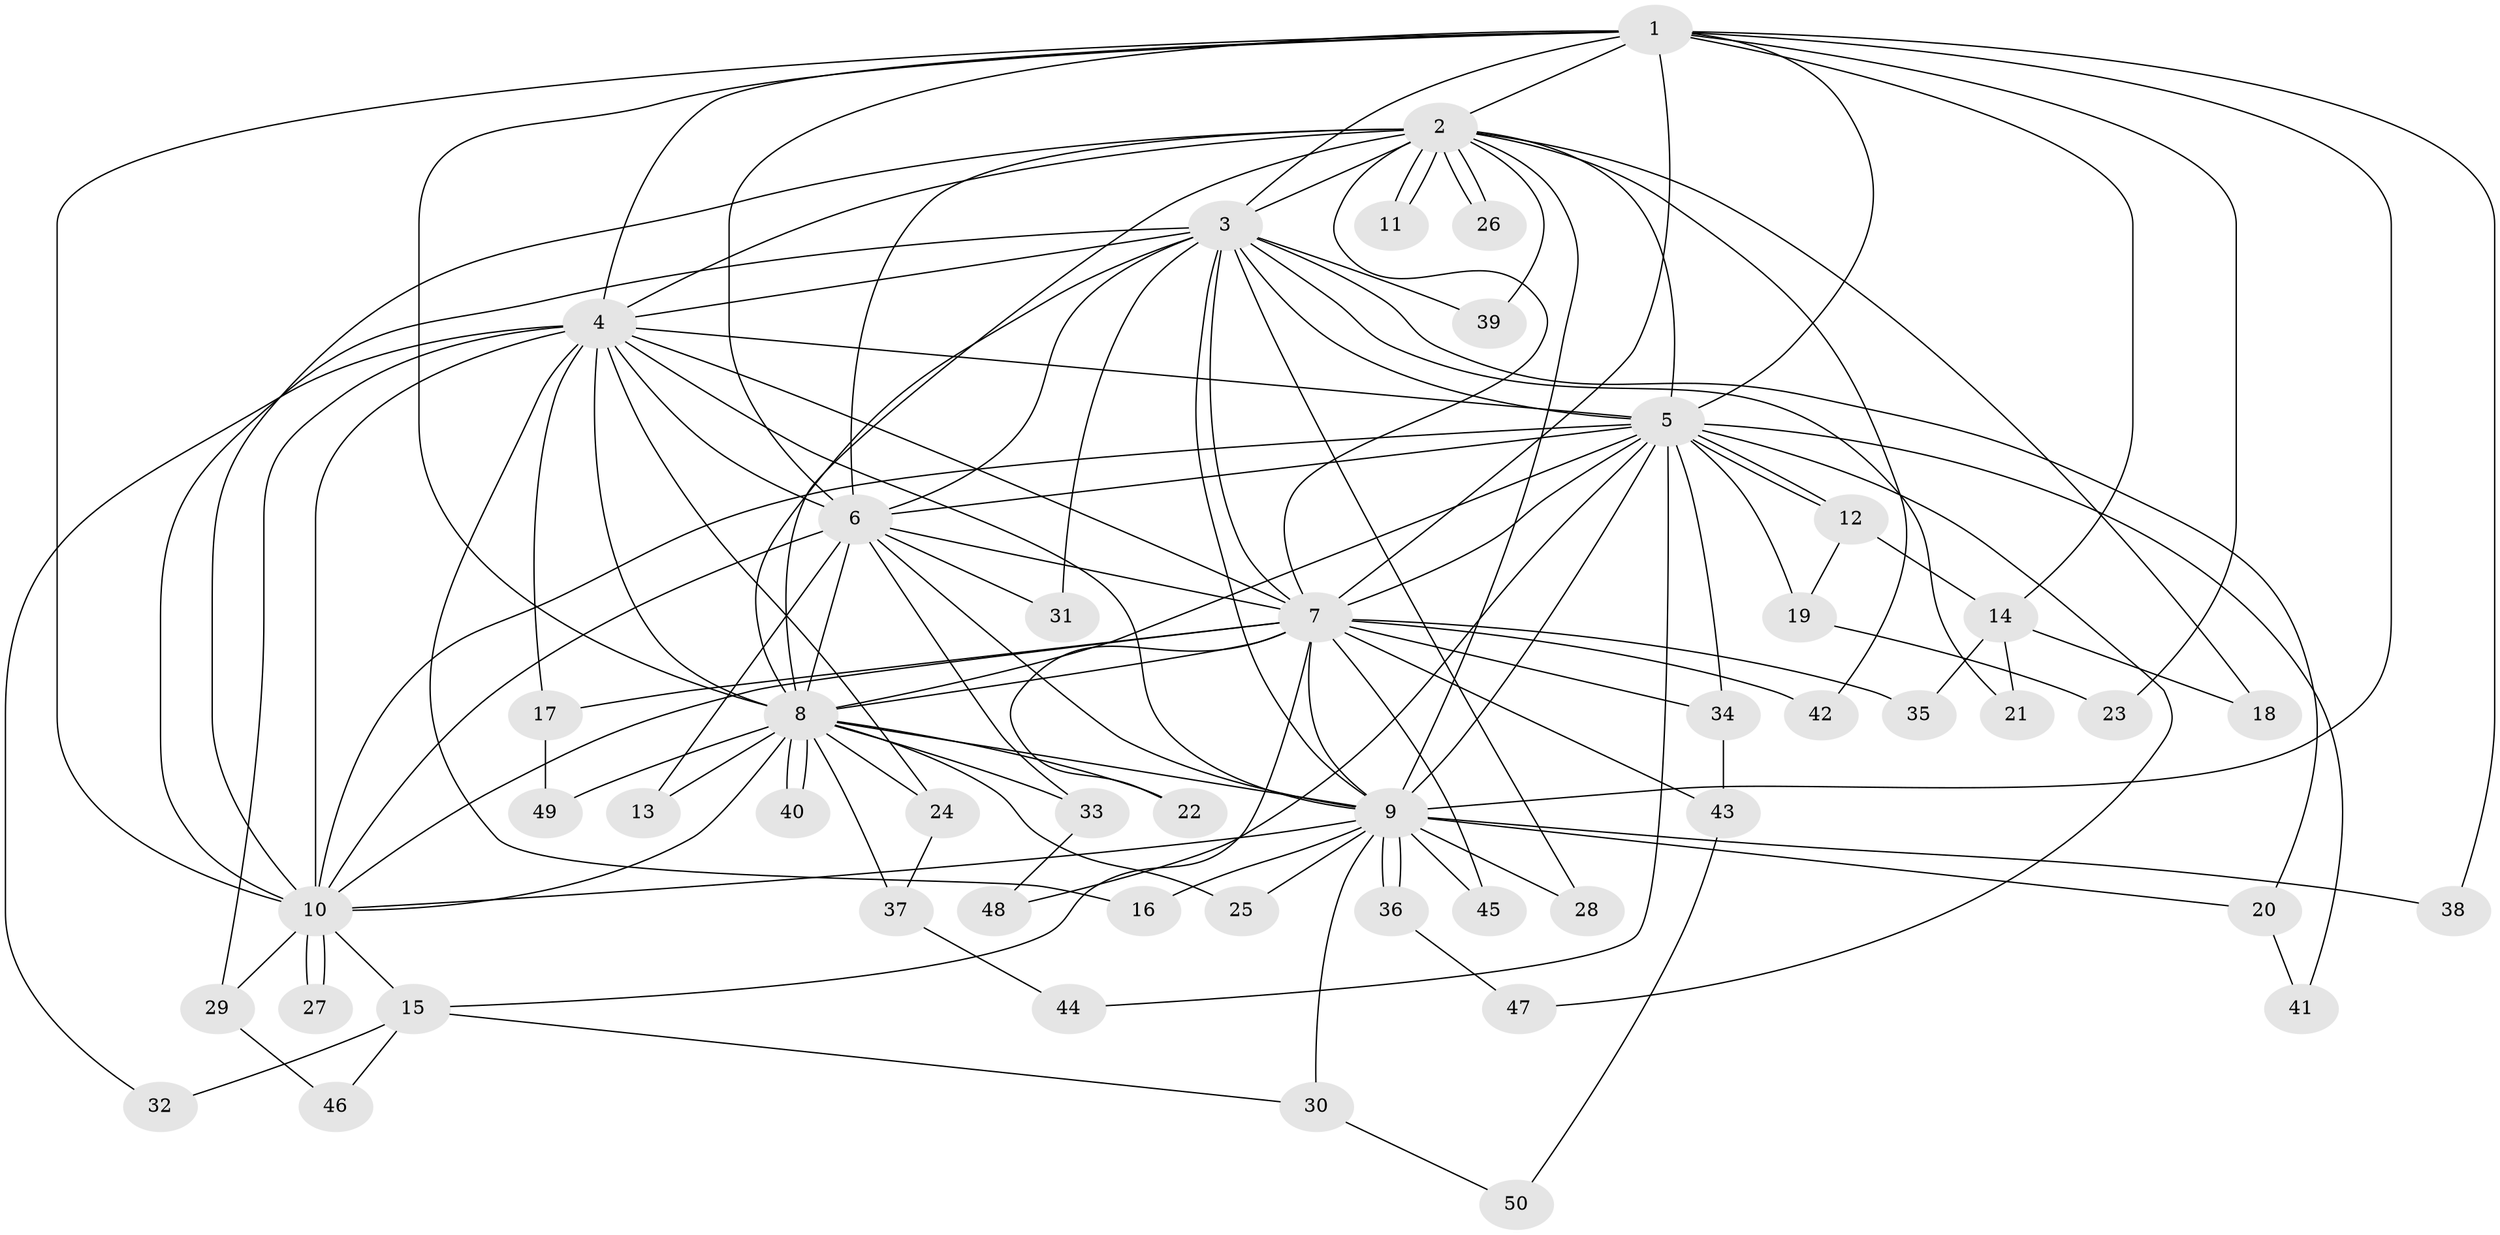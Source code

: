// Generated by graph-tools (version 1.1) at 2025/01/03/09/25 03:01:17]
// undirected, 50 vertices, 125 edges
graph export_dot {
graph [start="1"]
  node [color=gray90,style=filled];
  1;
  2;
  3;
  4;
  5;
  6;
  7;
  8;
  9;
  10;
  11;
  12;
  13;
  14;
  15;
  16;
  17;
  18;
  19;
  20;
  21;
  22;
  23;
  24;
  25;
  26;
  27;
  28;
  29;
  30;
  31;
  32;
  33;
  34;
  35;
  36;
  37;
  38;
  39;
  40;
  41;
  42;
  43;
  44;
  45;
  46;
  47;
  48;
  49;
  50;
  1 -- 2;
  1 -- 3;
  1 -- 4;
  1 -- 5;
  1 -- 6;
  1 -- 7;
  1 -- 8;
  1 -- 9;
  1 -- 10;
  1 -- 14;
  1 -- 23;
  1 -- 38;
  2 -- 3;
  2 -- 4;
  2 -- 5;
  2 -- 6;
  2 -- 7;
  2 -- 8;
  2 -- 9;
  2 -- 10;
  2 -- 11;
  2 -- 11;
  2 -- 18;
  2 -- 26;
  2 -- 26;
  2 -- 39;
  2 -- 42;
  3 -- 4;
  3 -- 5;
  3 -- 6;
  3 -- 7;
  3 -- 8;
  3 -- 9;
  3 -- 10;
  3 -- 20;
  3 -- 21;
  3 -- 28;
  3 -- 31;
  3 -- 39;
  4 -- 5;
  4 -- 6;
  4 -- 7;
  4 -- 8;
  4 -- 9;
  4 -- 10;
  4 -- 16;
  4 -- 17;
  4 -- 24;
  4 -- 29;
  4 -- 32;
  5 -- 6;
  5 -- 7;
  5 -- 8;
  5 -- 9;
  5 -- 10;
  5 -- 12;
  5 -- 12;
  5 -- 19;
  5 -- 34;
  5 -- 41;
  5 -- 44;
  5 -- 47;
  5 -- 48;
  6 -- 7;
  6 -- 8;
  6 -- 9;
  6 -- 10;
  6 -- 13;
  6 -- 31;
  6 -- 33;
  7 -- 8;
  7 -- 9;
  7 -- 10;
  7 -- 15;
  7 -- 17;
  7 -- 22;
  7 -- 34;
  7 -- 35;
  7 -- 42;
  7 -- 43;
  7 -- 45;
  8 -- 9;
  8 -- 10;
  8 -- 13;
  8 -- 22;
  8 -- 24;
  8 -- 25;
  8 -- 33;
  8 -- 37;
  8 -- 40;
  8 -- 40;
  8 -- 49;
  9 -- 10;
  9 -- 16;
  9 -- 20;
  9 -- 25;
  9 -- 28;
  9 -- 30;
  9 -- 36;
  9 -- 36;
  9 -- 38;
  9 -- 45;
  10 -- 15;
  10 -- 27;
  10 -- 27;
  10 -- 29;
  12 -- 14;
  12 -- 19;
  14 -- 18;
  14 -- 21;
  14 -- 35;
  15 -- 30;
  15 -- 32;
  15 -- 46;
  17 -- 49;
  19 -- 23;
  20 -- 41;
  24 -- 37;
  29 -- 46;
  30 -- 50;
  33 -- 48;
  34 -- 43;
  36 -- 47;
  37 -- 44;
  43 -- 50;
}
